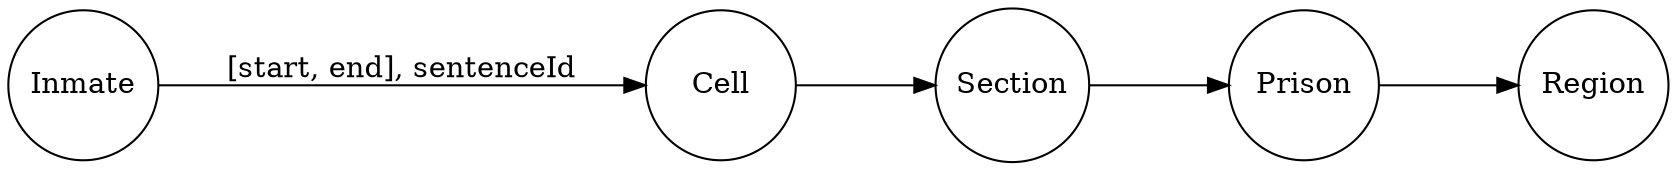 digraph G 
{
    layout=dot
    dpi = 300
    rankdir = LR
    ranksep = .9
    splines = line
    node[shape=circle]
    node[width=1]

    
    Inmate -> Cell [label="[start, end], sentenceId"]
    Cell -> Section
    Section -> Prison
    Prison -> Region

}

// dot data_model.dot -Tpng -o data_model.png
// dot data_model.dot -Tpdf -o data_model.pdf
